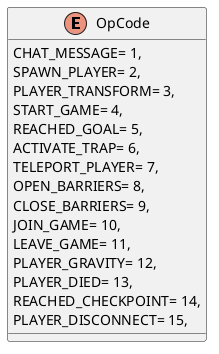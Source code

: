 @startuml
enum OpCode {
    CHAT_MESSAGE= 1,
    SPAWN_PLAYER= 2,
    PLAYER_TRANSFORM= 3,
    START_GAME= 4,
    REACHED_GOAL= 5,
    ACTIVATE_TRAP= 6,
    TELEPORT_PLAYER= 7,
    OPEN_BARRIERS= 8,
    CLOSE_BARRIERS= 9,
    JOIN_GAME= 10,
    LEAVE_GAME= 11,
    PLAYER_GRAVITY= 12,
    PLAYER_DIED= 13,
    REACHED_CHECKPOINT= 14,
    PLAYER_DISCONNECT= 15,
}
@enduml
